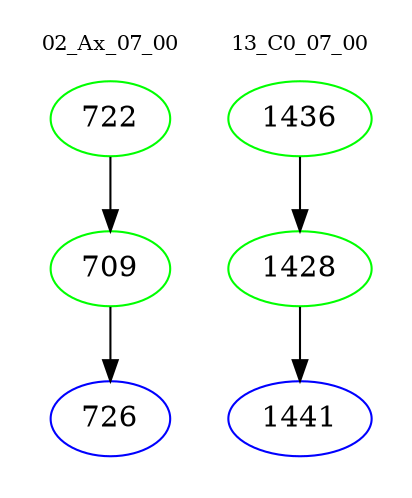 digraph{
subgraph cluster_0 {
color = white
label = "02_Ax_07_00";
fontsize=10;
T0_722 [label="722", color="green"]
T0_722 -> T0_709 [color="black"]
T0_709 [label="709", color="green"]
T0_709 -> T0_726 [color="black"]
T0_726 [label="726", color="blue"]
}
subgraph cluster_1 {
color = white
label = "13_C0_07_00";
fontsize=10;
T1_1436 [label="1436", color="green"]
T1_1436 -> T1_1428 [color="black"]
T1_1428 [label="1428", color="green"]
T1_1428 -> T1_1441 [color="black"]
T1_1441 [label="1441", color="blue"]
}
}
